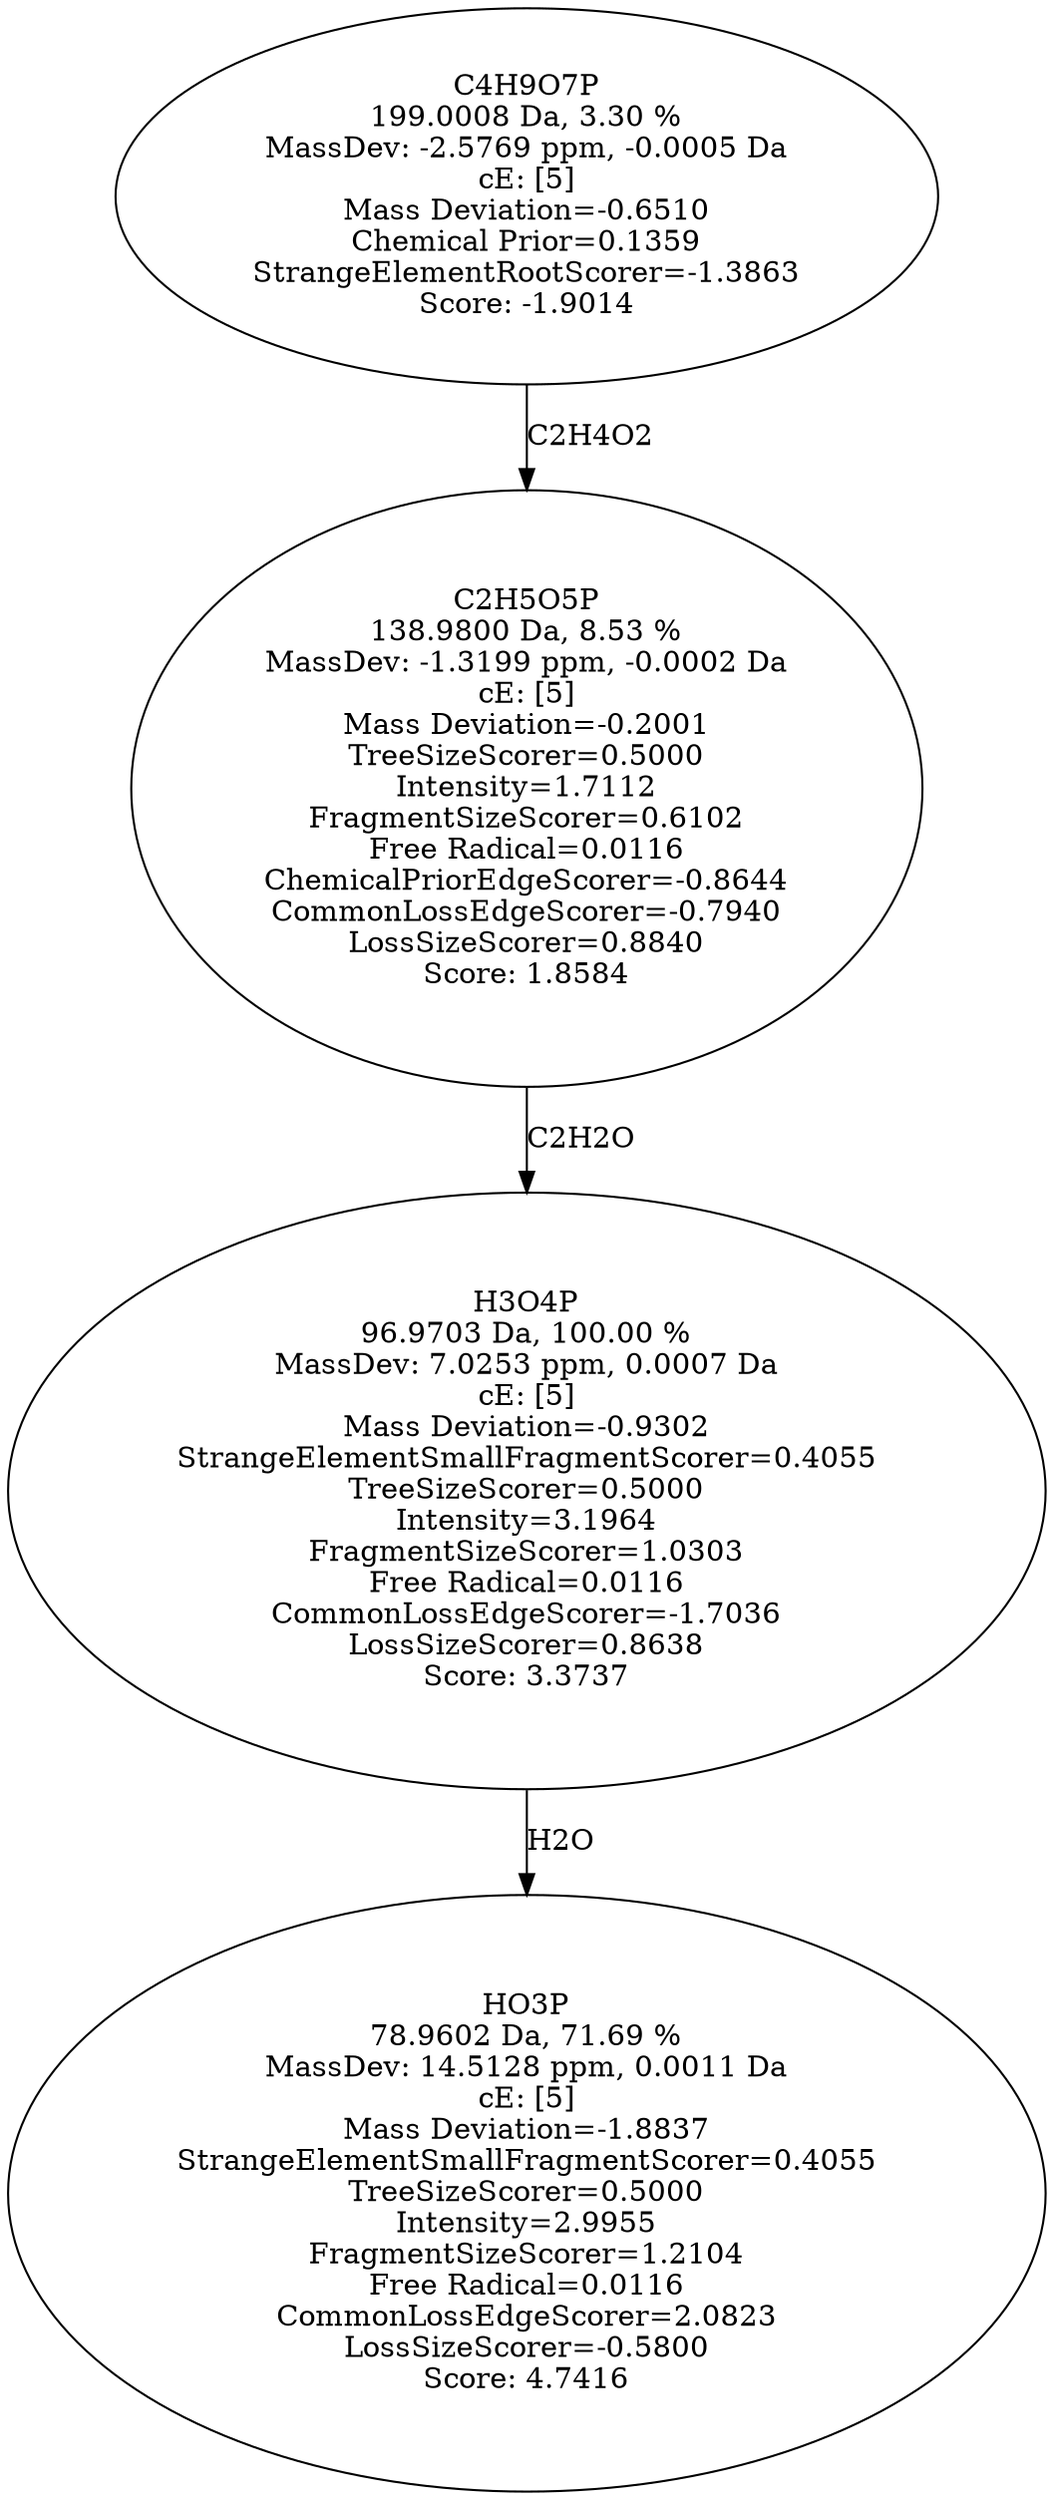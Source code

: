 strict digraph {
v1 [label="HO3P\n78.9602 Da, 71.69 %\nMassDev: 14.5128 ppm, 0.0011 Da\ncE: [5]\nMass Deviation=-1.8837\nStrangeElementSmallFragmentScorer=0.4055\nTreeSizeScorer=0.5000\nIntensity=2.9955\nFragmentSizeScorer=1.2104\nFree Radical=0.0116\nCommonLossEdgeScorer=2.0823\nLossSizeScorer=-0.5800\nScore: 4.7416"];
v2 [label="H3O4P\n96.9703 Da, 100.00 %\nMassDev: 7.0253 ppm, 0.0007 Da\ncE: [5]\nMass Deviation=-0.9302\nStrangeElementSmallFragmentScorer=0.4055\nTreeSizeScorer=0.5000\nIntensity=3.1964\nFragmentSizeScorer=1.0303\nFree Radical=0.0116\nCommonLossEdgeScorer=-1.7036\nLossSizeScorer=0.8638\nScore: 3.3737"];
v3 [label="C2H5O5P\n138.9800 Da, 8.53 %\nMassDev: -1.3199 ppm, -0.0002 Da\ncE: [5]\nMass Deviation=-0.2001\nTreeSizeScorer=0.5000\nIntensity=1.7112\nFragmentSizeScorer=0.6102\nFree Radical=0.0116\nChemicalPriorEdgeScorer=-0.8644\nCommonLossEdgeScorer=-0.7940\nLossSizeScorer=0.8840\nScore: 1.8584"];
v4 [label="C4H9O7P\n199.0008 Da, 3.30 %\nMassDev: -2.5769 ppm, -0.0005 Da\ncE: [5]\nMass Deviation=-0.6510\nChemical Prior=0.1359\nStrangeElementRootScorer=-1.3863\nScore: -1.9014"];
v2 -> v1 [label="H2O"];
v3 -> v2 [label="C2H2O"];
v4 -> v3 [label="C2H4O2"];
}